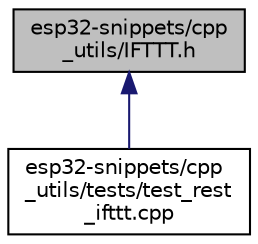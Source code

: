 digraph "esp32-snippets/cpp_utils/IFTTT.h"
{
  edge [fontname="Helvetica",fontsize="10",labelfontname="Helvetica",labelfontsize="10"];
  node [fontname="Helvetica",fontsize="10",shape=record];
  Node4 [label="esp32-snippets/cpp\l_utils/IFTTT.h",height=0.2,width=0.4,color="black", fillcolor="grey75", style="filled", fontcolor="black"];
  Node4 -> Node5 [dir="back",color="midnightblue",fontsize="10",style="solid",fontname="Helvetica"];
  Node5 [label="esp32-snippets/cpp\l_utils/tests/test_rest\l_ifttt.cpp",height=0.2,width=0.4,color="black", fillcolor="white", style="filled",URL="$test__rest__ifttt_8cpp.html"];
}
